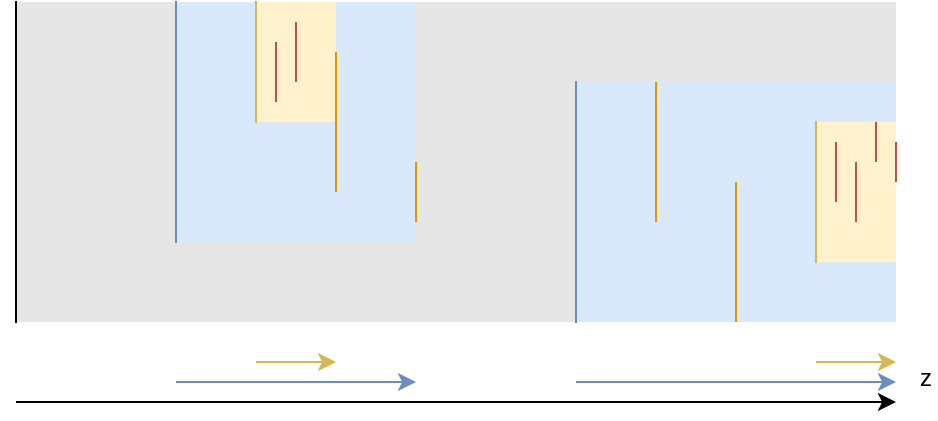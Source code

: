 <mxfile version="13.4.6" type="device"><diagram id="l_JlmQtgl5mYLZK3ojXm" name="Page-1"><mxGraphModel dx="744" dy="453" grid="1" gridSize="10" guides="1" tooltips="1" connect="1" arrows="1" fold="1" page="1" pageScale="1" pageWidth="850" pageHeight="1100" math="0" shadow="0"><root><mxCell id="0"/><mxCell id="1" parent="0"/><mxCell id="8iIkz0uWCS2g4iiN3Kw9-1" value="" style="shape=partialRectangle;whiteSpace=wrap;html=1;top=0;bottom=0;right=0;fillColor=#E6E6E6;" vertex="1" parent="1"><mxGeometry x="200" y="120" width="440" height="160" as="geometry"/></mxCell><mxCell id="WRAnUFvSQVRdTVUXh04R-10" value="z" style="text;html=1;strokeColor=none;fillColor=none;align=center;verticalAlign=middle;whiteSpace=wrap;rounded=0;" parent="1" vertex="1"><mxGeometry x="650" y="303" width="10" height="10" as="geometry"/></mxCell><mxCell id="WRAnUFvSQVRdTVUXh04R-23" value="" style="endArrow=classic;html=1;fillColor=#dae8fc;strokeColor=#6c8ebf;" parent="1" edge="1"><mxGeometry width="50" height="50" relative="1" as="geometry"><mxPoint x="280" y="310" as="sourcePoint"/><mxPoint x="400" y="310" as="targetPoint"/></mxGeometry></mxCell><mxCell id="WRAnUFvSQVRdTVUXh04R-24" value="" style="endArrow=classic;html=1;fillColor=#dae8fc;strokeColor=#6c8ebf;" parent="1" edge="1"><mxGeometry width="50" height="50" relative="1" as="geometry"><mxPoint x="480" y="310" as="sourcePoint"/><mxPoint x="640" y="310" as="targetPoint"/></mxGeometry></mxCell><mxCell id="WRAnUFvSQVRdTVUXh04R-25" value="" style="endArrow=classic;html=1;fillColor=#fff2cc;strokeColor=#d6b656;" parent="1" edge="1"><mxGeometry width="50" height="50" relative="1" as="geometry"><mxPoint x="600" y="300" as="sourcePoint"/><mxPoint x="640" y="300" as="targetPoint"/></mxGeometry></mxCell><mxCell id="WRAnUFvSQVRdTVUXh04R-28" value="" style="endArrow=classic;html=1;fillColor=#fff2cc;strokeColor=#d6b656;" parent="1" edge="1"><mxGeometry width="50" height="50" relative="1" as="geometry"><mxPoint x="320" y="300" as="sourcePoint"/><mxPoint x="360" y="300" as="targetPoint"/></mxGeometry></mxCell><mxCell id="WRAnUFvSQVRdTVUXh04R-31" value="" style="endArrow=classic;html=1;" parent="1" edge="1"><mxGeometry width="50" height="50" relative="1" as="geometry"><mxPoint x="200" y="320" as="sourcePoint"/><mxPoint x="640" y="320" as="targetPoint"/></mxGeometry></mxCell><mxCell id="8iIkz0uWCS2g4iiN3Kw9-2" value="" style="shape=partialRectangle;whiteSpace=wrap;html=1;top=0;bottom=0;right=0;fillColor=#dae8fc;strokeColor=#6c8ebf;" vertex="1" parent="1"><mxGeometry x="280" y="120" width="120" height="120" as="geometry"/></mxCell><mxCell id="8iIkz0uWCS2g4iiN3Kw9-3" value="" style="shape=partialRectangle;whiteSpace=wrap;html=1;top=0;bottom=0;right=0;fillColor=#dae8fc;strokeColor=#6c8ebf;" vertex="1" parent="1"><mxGeometry x="480" y="160" width="160" height="120" as="geometry"/></mxCell><mxCell id="8iIkz0uWCS2g4iiN3Kw9-5" value="" style="shape=partialRectangle;whiteSpace=wrap;html=1;top=0;bottom=0;right=0;fillColor=#fff2cc;strokeColor=#d6b656;" vertex="1" parent="1"><mxGeometry x="320" y="120" width="40" height="60" as="geometry"/></mxCell><mxCell id="8iIkz0uWCS2g4iiN3Kw9-6" value="" style="endArrow=none;html=1;fillColor=#ffe6cc;strokeColor=#d79b00;" edge="1" parent="1"><mxGeometry width="50" height="50" relative="1" as="geometry"><mxPoint x="360" y="215" as="sourcePoint"/><mxPoint x="360" y="145" as="targetPoint"/></mxGeometry></mxCell><mxCell id="8iIkz0uWCS2g4iiN3Kw9-7" value="" style="endArrow=none;html=1;fillColor=#ffe6cc;strokeColor=#d79b00;" edge="1" parent="1"><mxGeometry width="50" height="50" relative="1" as="geometry"><mxPoint x="400" y="230" as="sourcePoint"/><mxPoint x="400" y="200" as="targetPoint"/></mxGeometry></mxCell><mxCell id="8iIkz0uWCS2g4iiN3Kw9-11" value="" style="endArrow=none;html=1;fillColor=#f8cecc;strokeColor=#b85450;" edge="1" parent="1"><mxGeometry width="50" height="50" relative="1" as="geometry"><mxPoint x="330" y="170" as="sourcePoint"/><mxPoint x="330" y="140" as="targetPoint"/></mxGeometry></mxCell><mxCell id="8iIkz0uWCS2g4iiN3Kw9-12" value="" style="endArrow=none;html=1;fillColor=#f8cecc;strokeColor=#b85450;" edge="1" parent="1"><mxGeometry width="50" height="50" relative="1" as="geometry"><mxPoint x="340" y="160" as="sourcePoint"/><mxPoint x="340" y="130" as="targetPoint"/></mxGeometry></mxCell><mxCell id="8iIkz0uWCS2g4iiN3Kw9-13" value="" style="shape=partialRectangle;whiteSpace=wrap;html=1;top=0;bottom=0;right=0;fillColor=#fff2cc;strokeColor=#d6b656;" vertex="1" parent="1"><mxGeometry x="600" y="180" width="40" height="70" as="geometry"/></mxCell><mxCell id="8iIkz0uWCS2g4iiN3Kw9-18" value="" style="endArrow=none;html=1;fillColor=#f8cecc;strokeColor=#b85450;" edge="1" parent="1"><mxGeometry width="50" height="50" relative="1" as="geometry"><mxPoint x="610" y="220" as="sourcePoint"/><mxPoint x="610" y="190" as="targetPoint"/></mxGeometry></mxCell><mxCell id="8iIkz0uWCS2g4iiN3Kw9-19" value="" style="endArrow=none;html=1;fillColor=#f8cecc;strokeColor=#b85450;" edge="1" parent="1"><mxGeometry width="50" height="50" relative="1" as="geometry"><mxPoint x="620" y="230.0" as="sourcePoint"/><mxPoint x="620" y="200" as="targetPoint"/></mxGeometry></mxCell><mxCell id="8iIkz0uWCS2g4iiN3Kw9-20" value="" style="endArrow=none;html=1;fillColor=#f8cecc;strokeColor=#b85450;" edge="1" parent="1"><mxGeometry width="50" height="50" relative="1" as="geometry"><mxPoint x="630" y="200" as="sourcePoint"/><mxPoint x="630" y="180" as="targetPoint"/></mxGeometry></mxCell><mxCell id="8iIkz0uWCS2g4iiN3Kw9-21" value="" style="endArrow=none;html=1;fillColor=#f8cecc;strokeColor=#b85450;" edge="1" parent="1"><mxGeometry width="50" height="50" relative="1" as="geometry"><mxPoint x="640" y="210.0" as="sourcePoint"/><mxPoint x="640" y="190" as="targetPoint"/></mxGeometry></mxCell><mxCell id="8iIkz0uWCS2g4iiN3Kw9-25" value="" style="endArrow=none;html=1;fillColor=#ffe6cc;strokeColor=#d79b00;" edge="1" parent="1"><mxGeometry width="50" height="50" relative="1" as="geometry"><mxPoint x="520" y="230" as="sourcePoint"/><mxPoint x="520" y="160" as="targetPoint"/></mxGeometry></mxCell><mxCell id="8iIkz0uWCS2g4iiN3Kw9-26" value="" style="endArrow=none;html=1;fillColor=#ffe6cc;strokeColor=#d79b00;" edge="1" parent="1"><mxGeometry width="50" height="50" relative="1" as="geometry"><mxPoint x="560" y="280" as="sourcePoint"/><mxPoint x="560" y="210" as="targetPoint"/></mxGeometry></mxCell></root></mxGraphModel></diagram></mxfile>